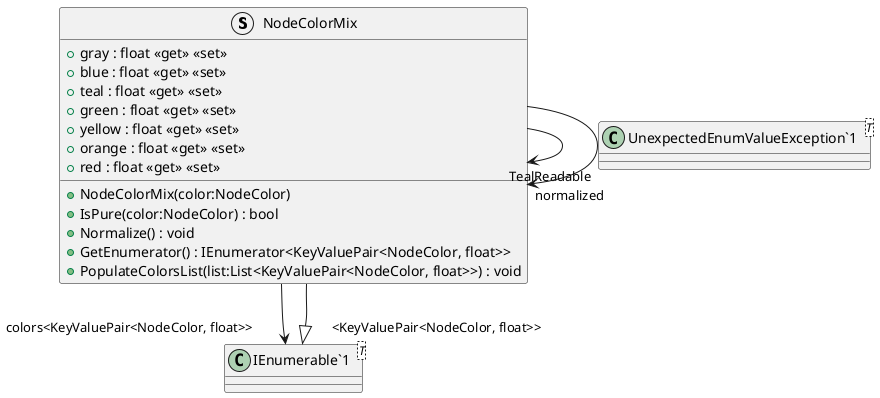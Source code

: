 @startuml
struct NodeColorMix {
    + gray : float <<get>> <<set>>
    + blue : float <<get>> <<set>>
    + teal : float <<get>> <<set>>
    + green : float <<get>> <<set>>
    + yellow : float <<get>> <<set>>
    + orange : float <<get>> <<set>>
    + red : float <<get>> <<set>>
    + NodeColorMix(color:NodeColor)
    + IsPure(color:NodeColor) : bool
    + Normalize() : void
    + GetEnumerator() : IEnumerator<KeyValuePair<NodeColor, float>>
    + PopulateColorsList(list:List<KeyValuePair<NodeColor, float>>) : void
}
class "IEnumerable`1"<T> {
}
class "UnexpectedEnumValueException`1"<T> {
}
"IEnumerable`1" "<KeyValuePair<NodeColor, float>>" <|-- NodeColorMix
NodeColorMix --> "TealReadable" NodeColorMix
NodeColorMix --> "colors<KeyValuePair<NodeColor, float>>" "IEnumerable`1"
NodeColorMix --> "normalized" NodeColorMix
@enduml
